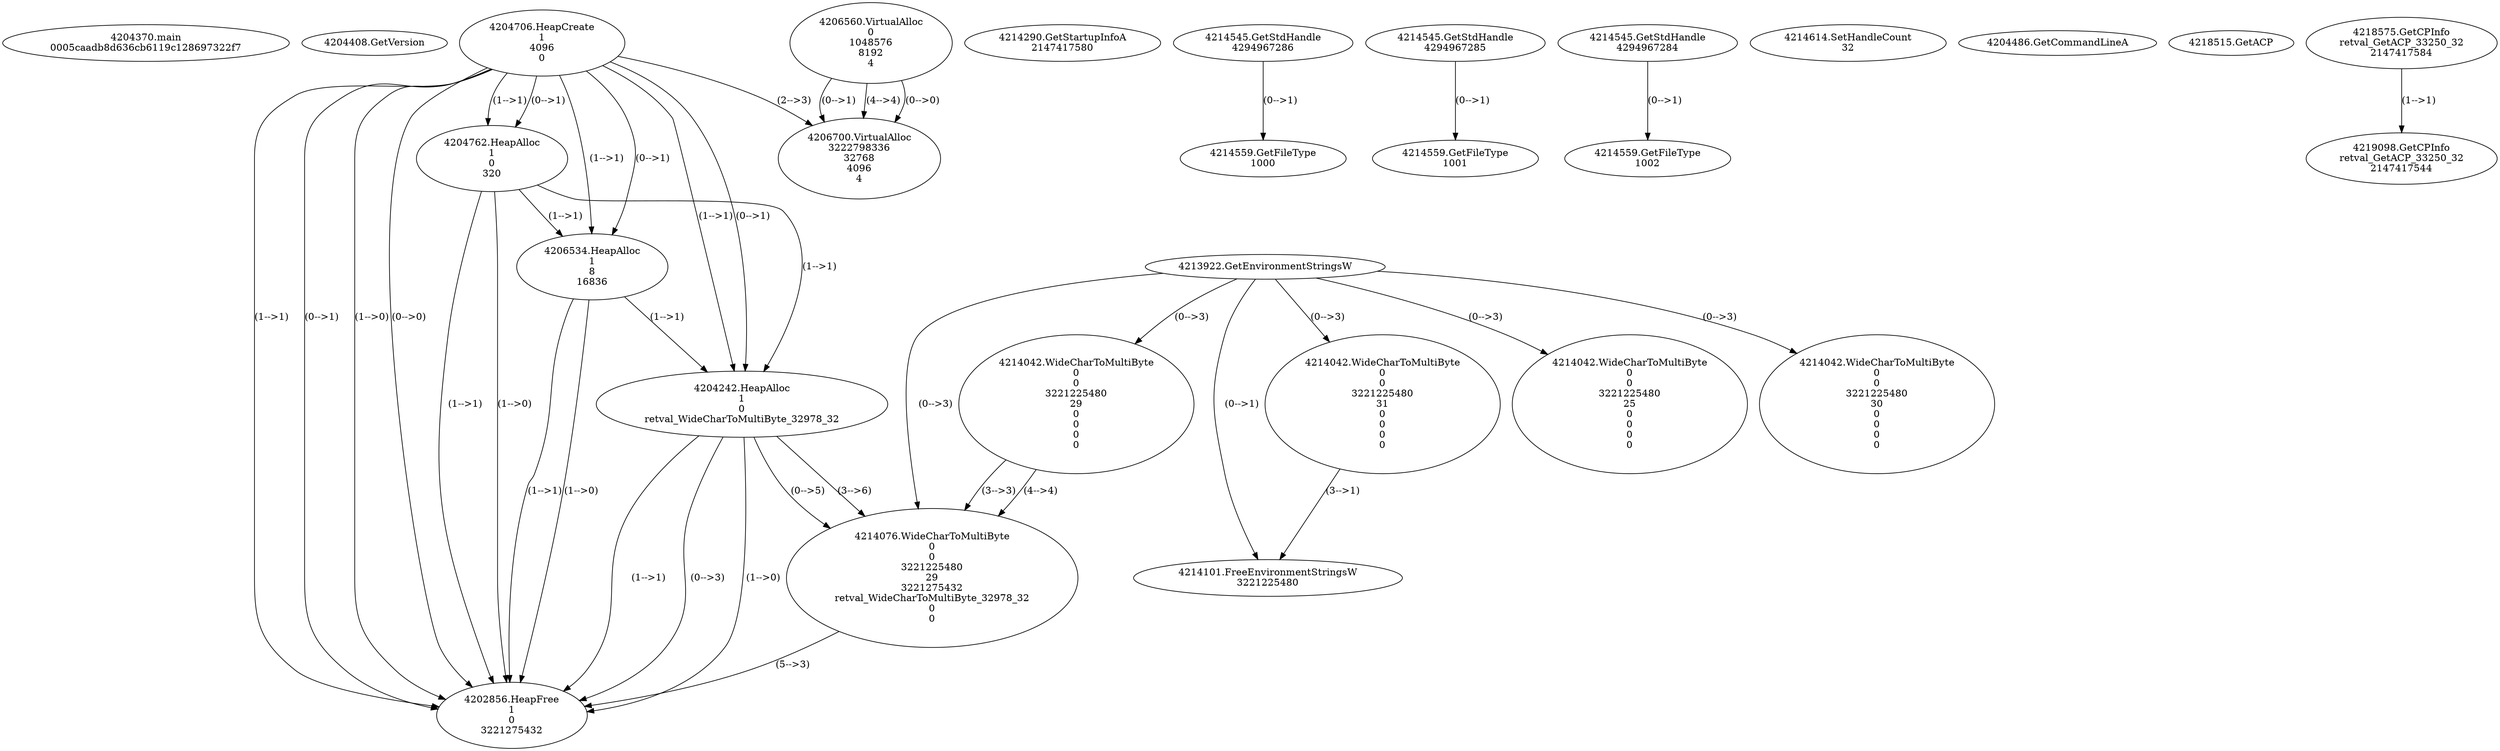 // Global SCDG with merge call
digraph {
	0 [label="4204370.main
0005caadb8d636cb6119c128697322f7"]
	1 [label="4204408.GetVersion
"]
	2 [label="4204706.HeapCreate
1
4096
0"]
	3 [label="4204762.HeapAlloc
1
0
320"]
	2 -> 3 [label="(1-->1)"]
	2 -> 3 [label="(0-->1)"]
	4 [label="4206534.HeapAlloc
1
8
16836"]
	2 -> 4 [label="(1-->1)"]
	2 -> 4 [label="(0-->1)"]
	3 -> 4 [label="(1-->1)"]
	5 [label="4206560.VirtualAlloc
0
1048576
8192
4"]
	6 [label="4206700.VirtualAlloc
3222798336
32768
4096
4"]
	5 -> 6 [label="(0-->1)"]
	2 -> 6 [label="(2-->3)"]
	5 -> 6 [label="(4-->4)"]
	5 -> 6 [label="(0-->0)"]
	7 [label="4214290.GetStartupInfoA
2147417580"]
	8 [label="4214545.GetStdHandle
4294967286"]
	9 [label="4214559.GetFileType
1000"]
	8 -> 9 [label="(0-->1)"]
	10 [label="4214545.GetStdHandle
4294967285"]
	11 [label="4214559.GetFileType
1001"]
	10 -> 11 [label="(0-->1)"]
	12 [label="4214545.GetStdHandle
4294967284"]
	13 [label="4214559.GetFileType
1002"]
	12 -> 13 [label="(0-->1)"]
	14 [label="4214614.SetHandleCount
32"]
	15 [label="4204486.GetCommandLineA
"]
	16 [label="4213922.GetEnvironmentStringsW
"]
	17 [label="4214042.WideCharToMultiByte
0
0
3221225480
31
0
0
0
0"]
	16 -> 17 [label="(0-->3)"]
	18 [label="4214101.FreeEnvironmentStringsW
3221225480"]
	16 -> 18 [label="(0-->1)"]
	17 -> 18 [label="(3-->1)"]
	19 [label="4218515.GetACP
"]
	20 [label="4214042.WideCharToMultiByte
0
0
3221225480
25
0
0
0
0"]
	16 -> 20 [label="(0-->3)"]
	21 [label="4214042.WideCharToMultiByte
0
0
3221225480
30
0
0
0
0"]
	16 -> 21 [label="(0-->3)"]
	22 [label="4214042.WideCharToMultiByte
0
0
3221225480
29
0
0
0
0"]
	16 -> 22 [label="(0-->3)"]
	23 [label="4204242.HeapAlloc
1
0
retval_WideCharToMultiByte_32978_32"]
	2 -> 23 [label="(1-->1)"]
	2 -> 23 [label="(0-->1)"]
	3 -> 23 [label="(1-->1)"]
	4 -> 23 [label="(1-->1)"]
	24 [label="4214076.WideCharToMultiByte
0
0
3221225480
29
3221275432
retval_WideCharToMultiByte_32978_32
0
0"]
	16 -> 24 [label="(0-->3)"]
	22 -> 24 [label="(3-->3)"]
	22 -> 24 [label="(4-->4)"]
	23 -> 24 [label="(0-->5)"]
	23 -> 24 [label="(3-->6)"]
	25 [label="4202856.HeapFree
1
0
3221275432"]
	2 -> 25 [label="(1-->1)"]
	2 -> 25 [label="(0-->1)"]
	3 -> 25 [label="(1-->1)"]
	4 -> 25 [label="(1-->1)"]
	23 -> 25 [label="(1-->1)"]
	23 -> 25 [label="(0-->3)"]
	24 -> 25 [label="(5-->3)"]
	2 -> 25 [label="(1-->0)"]
	2 -> 25 [label="(0-->0)"]
	3 -> 25 [label="(1-->0)"]
	4 -> 25 [label="(1-->0)"]
	23 -> 25 [label="(1-->0)"]
	26 [label="4218575.GetCPInfo
retval_GetACP_33250_32
2147417584"]
	27 [label="4219098.GetCPInfo
retval_GetACP_33250_32
2147417544"]
	26 -> 27 [label="(1-->1)"]
}

